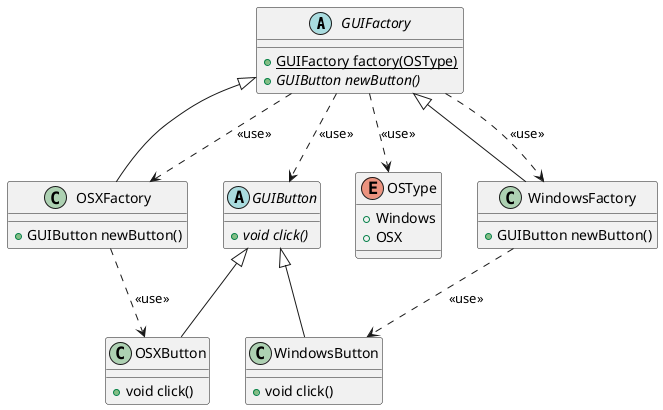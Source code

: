 @startuml
abstract class GUIFactory {
+ {static} GUIFactory factory(OSType)
+ {abstract} GUIButton newButton()
}

class OSXButton {
+ void click()
}

class OSXFactory {
+ GUIButton newButton()
}

class WindowsFactory {
+ GUIButton newButton()
}

enum OSType {
+  Windows
+  OSX
}

abstract class GUIButton {
+ {abstract}void click()
}

class WindowsButton {
+ void click()
}




GUIFactory <|-- WindowsFactory
GUIFactory <|-- OSXFactory

GUIFactory ..> OSType : <<use>>
GUIFactory ..> WindowsFactory : <<use>>
GUIFactory ..> OSXFactory : <<use>>
GUIFactory ..> GUIButton : <<use>>

GUIButton <|-- WindowsButton
GUIButton <|-- OSXButton

WindowsFactory ..> WindowsButton : <<use>>
OSXFactory ..> OSXButton : <<use>>


@enduml